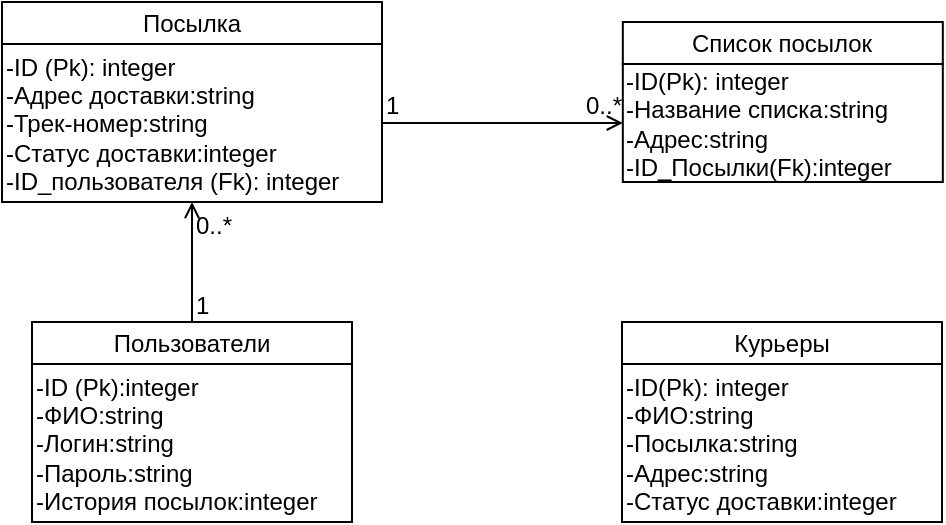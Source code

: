<mxfile version="20.8.16" type="device"><diagram id="N-GADN3hEbA-36iFdk5G" name="Страница 1"><mxGraphModel dx="1206" dy="702" grid="1" gridSize="10" guides="1" tooltips="1" connect="1" arrows="1" fold="1" page="1" pageScale="1" pageWidth="827" pageHeight="1169" math="0" shadow="0"><root><mxCell id="0"/><mxCell id="1" parent="0"/><mxCell id="RNlozbRmIV1CK2eUh09p-16" value="Посылка" style="rounded=0;whiteSpace=wrap;html=1;" parent="1" vertex="1"><mxGeometry x="730" y="280" width="190" height="21" as="geometry"/></mxCell><mxCell id="RNlozbRmIV1CK2eUh09p-17" value="-ID (Pk): integer&lt;br&gt;-Адрес доставки:string&lt;br&gt;-Трек-номер:string&lt;br&gt;-Статус доставки:integer&lt;br&gt;-ID_пользователя (Fk): integer" style="rounded=0;whiteSpace=wrap;html=1;fillColor=none;align=left;" parent="1" vertex="1"><mxGeometry x="730" y="301" width="190" height="79" as="geometry"/></mxCell><mxCell id="RNlozbRmIV1CK2eUh09p-22" value="Курьеры" style="rounded=0;whiteSpace=wrap;html=1;" parent="1" vertex="1"><mxGeometry x="1040" y="440" width="160" height="21" as="geometry"/></mxCell><mxCell id="RNlozbRmIV1CK2eUh09p-23" value="-ID(Pk): integer&lt;br&gt;-ФИО:string&lt;br&gt;-Посылка:string&lt;br&gt;-Адрес:string&lt;br&gt;-Статус доставки:integer" style="rounded=0;whiteSpace=wrap;html=1;fillColor=none;align=left;" parent="1" vertex="1"><mxGeometry x="1040" y="461" width="160" height="79" as="geometry"/></mxCell><mxCell id="RNlozbRmIV1CK2eUh09p-28" value="Пользователи" style="rounded=0;whiteSpace=wrap;html=1;" parent="1" vertex="1"><mxGeometry x="745" y="440" width="160" height="21" as="geometry"/></mxCell><mxCell id="RNlozbRmIV1CK2eUh09p-29" value="-ID (Pk):integer&lt;br&gt;-ФИО:string&lt;br&gt;-Логин:string&lt;br&gt;-Пароль:string&lt;br&gt;-История посылок:integer" style="rounded=0;whiteSpace=wrap;html=1;fillColor=none;align=left;" parent="1" vertex="1"><mxGeometry x="745" y="461" width="160" height="79" as="geometry"/></mxCell><mxCell id="gNi4CPXMSSOzMmsBbKfI-1" value="Список посылок" style="rounded=0;whiteSpace=wrap;html=1;" parent="1" vertex="1"><mxGeometry x="1040.41" y="290" width="160" height="21" as="geometry"/></mxCell><mxCell id="gNi4CPXMSSOzMmsBbKfI-2" value="-ID(Pk): integer&lt;br&gt;-Название списка:string&lt;br&gt;-Адрес:string&lt;br&gt;-ID_Посылки(Fk):integer" style="rounded=0;whiteSpace=wrap;html=1;fillColor=none;align=left;" parent="1" vertex="1"><mxGeometry x="1040.41" y="311" width="160" height="59" as="geometry"/></mxCell><mxCell id="gNi4CPXMSSOzMmsBbKfI-7" value="" style="endArrow=open;html=1;rounded=0;align=center;verticalAlign=top;endFill=0;labelBackgroundColor=none;exitX=1;exitY=0.5;exitDx=0;exitDy=0;entryX=0;entryY=0.5;entryDx=0;entryDy=0;" parent="1" source="RNlozbRmIV1CK2eUh09p-17" target="gNi4CPXMSSOzMmsBbKfI-2" edge="1"><mxGeometry relative="1" as="geometry"><mxPoint x="1140" y="420" as="sourcePoint"/><mxPoint x="1300" y="420" as="targetPoint"/></mxGeometry></mxCell><mxCell id="gNi4CPXMSSOzMmsBbKfI-8" value="1" style="resizable=0;html=1;align=left;verticalAlign=bottom;labelBackgroundColor=none;" parent="gNi4CPXMSSOzMmsBbKfI-7" connectable="0" vertex="1"><mxGeometry x="-1" relative="1" as="geometry"/></mxCell><mxCell id="gNi4CPXMSSOzMmsBbKfI-9" value="0..*" style="resizable=0;html=1;align=right;verticalAlign=bottom;labelBackgroundColor=none;" parent="gNi4CPXMSSOzMmsBbKfI-7" connectable="0" vertex="1"><mxGeometry x="1" relative="1" as="geometry"/></mxCell><mxCell id="YAVO3i_cYVdJKve1zDbA-1" value="" style="endArrow=open;html=1;rounded=0;align=center;verticalAlign=top;endFill=0;labelBackgroundColor=none;exitX=0.5;exitY=0;exitDx=0;exitDy=0;entryX=0.5;entryY=1;entryDx=0;entryDy=0;" edge="1" parent="1" source="RNlozbRmIV1CK2eUh09p-28" target="RNlozbRmIV1CK2eUh09p-17"><mxGeometry relative="1" as="geometry"><mxPoint x="930" y="340.5" as="sourcePoint"/><mxPoint x="1050" y="340.5" as="targetPoint"/></mxGeometry></mxCell><mxCell id="YAVO3i_cYVdJKve1zDbA-2" value="1" style="resizable=0;html=1;align=left;verticalAlign=bottom;labelBackgroundColor=none;" connectable="0" vertex="1" parent="YAVO3i_cYVdJKve1zDbA-1"><mxGeometry x="-1" relative="1" as="geometry"/></mxCell><mxCell id="YAVO3i_cYVdJKve1zDbA-3" value="0..*" style="resizable=0;html=1;align=right;verticalAlign=bottom;labelBackgroundColor=none;" connectable="0" vertex="1" parent="YAVO3i_cYVdJKve1zDbA-1"><mxGeometry x="1" relative="1" as="geometry"><mxPoint x="20" y="20" as="offset"/></mxGeometry></mxCell></root></mxGraphModel></diagram></mxfile>